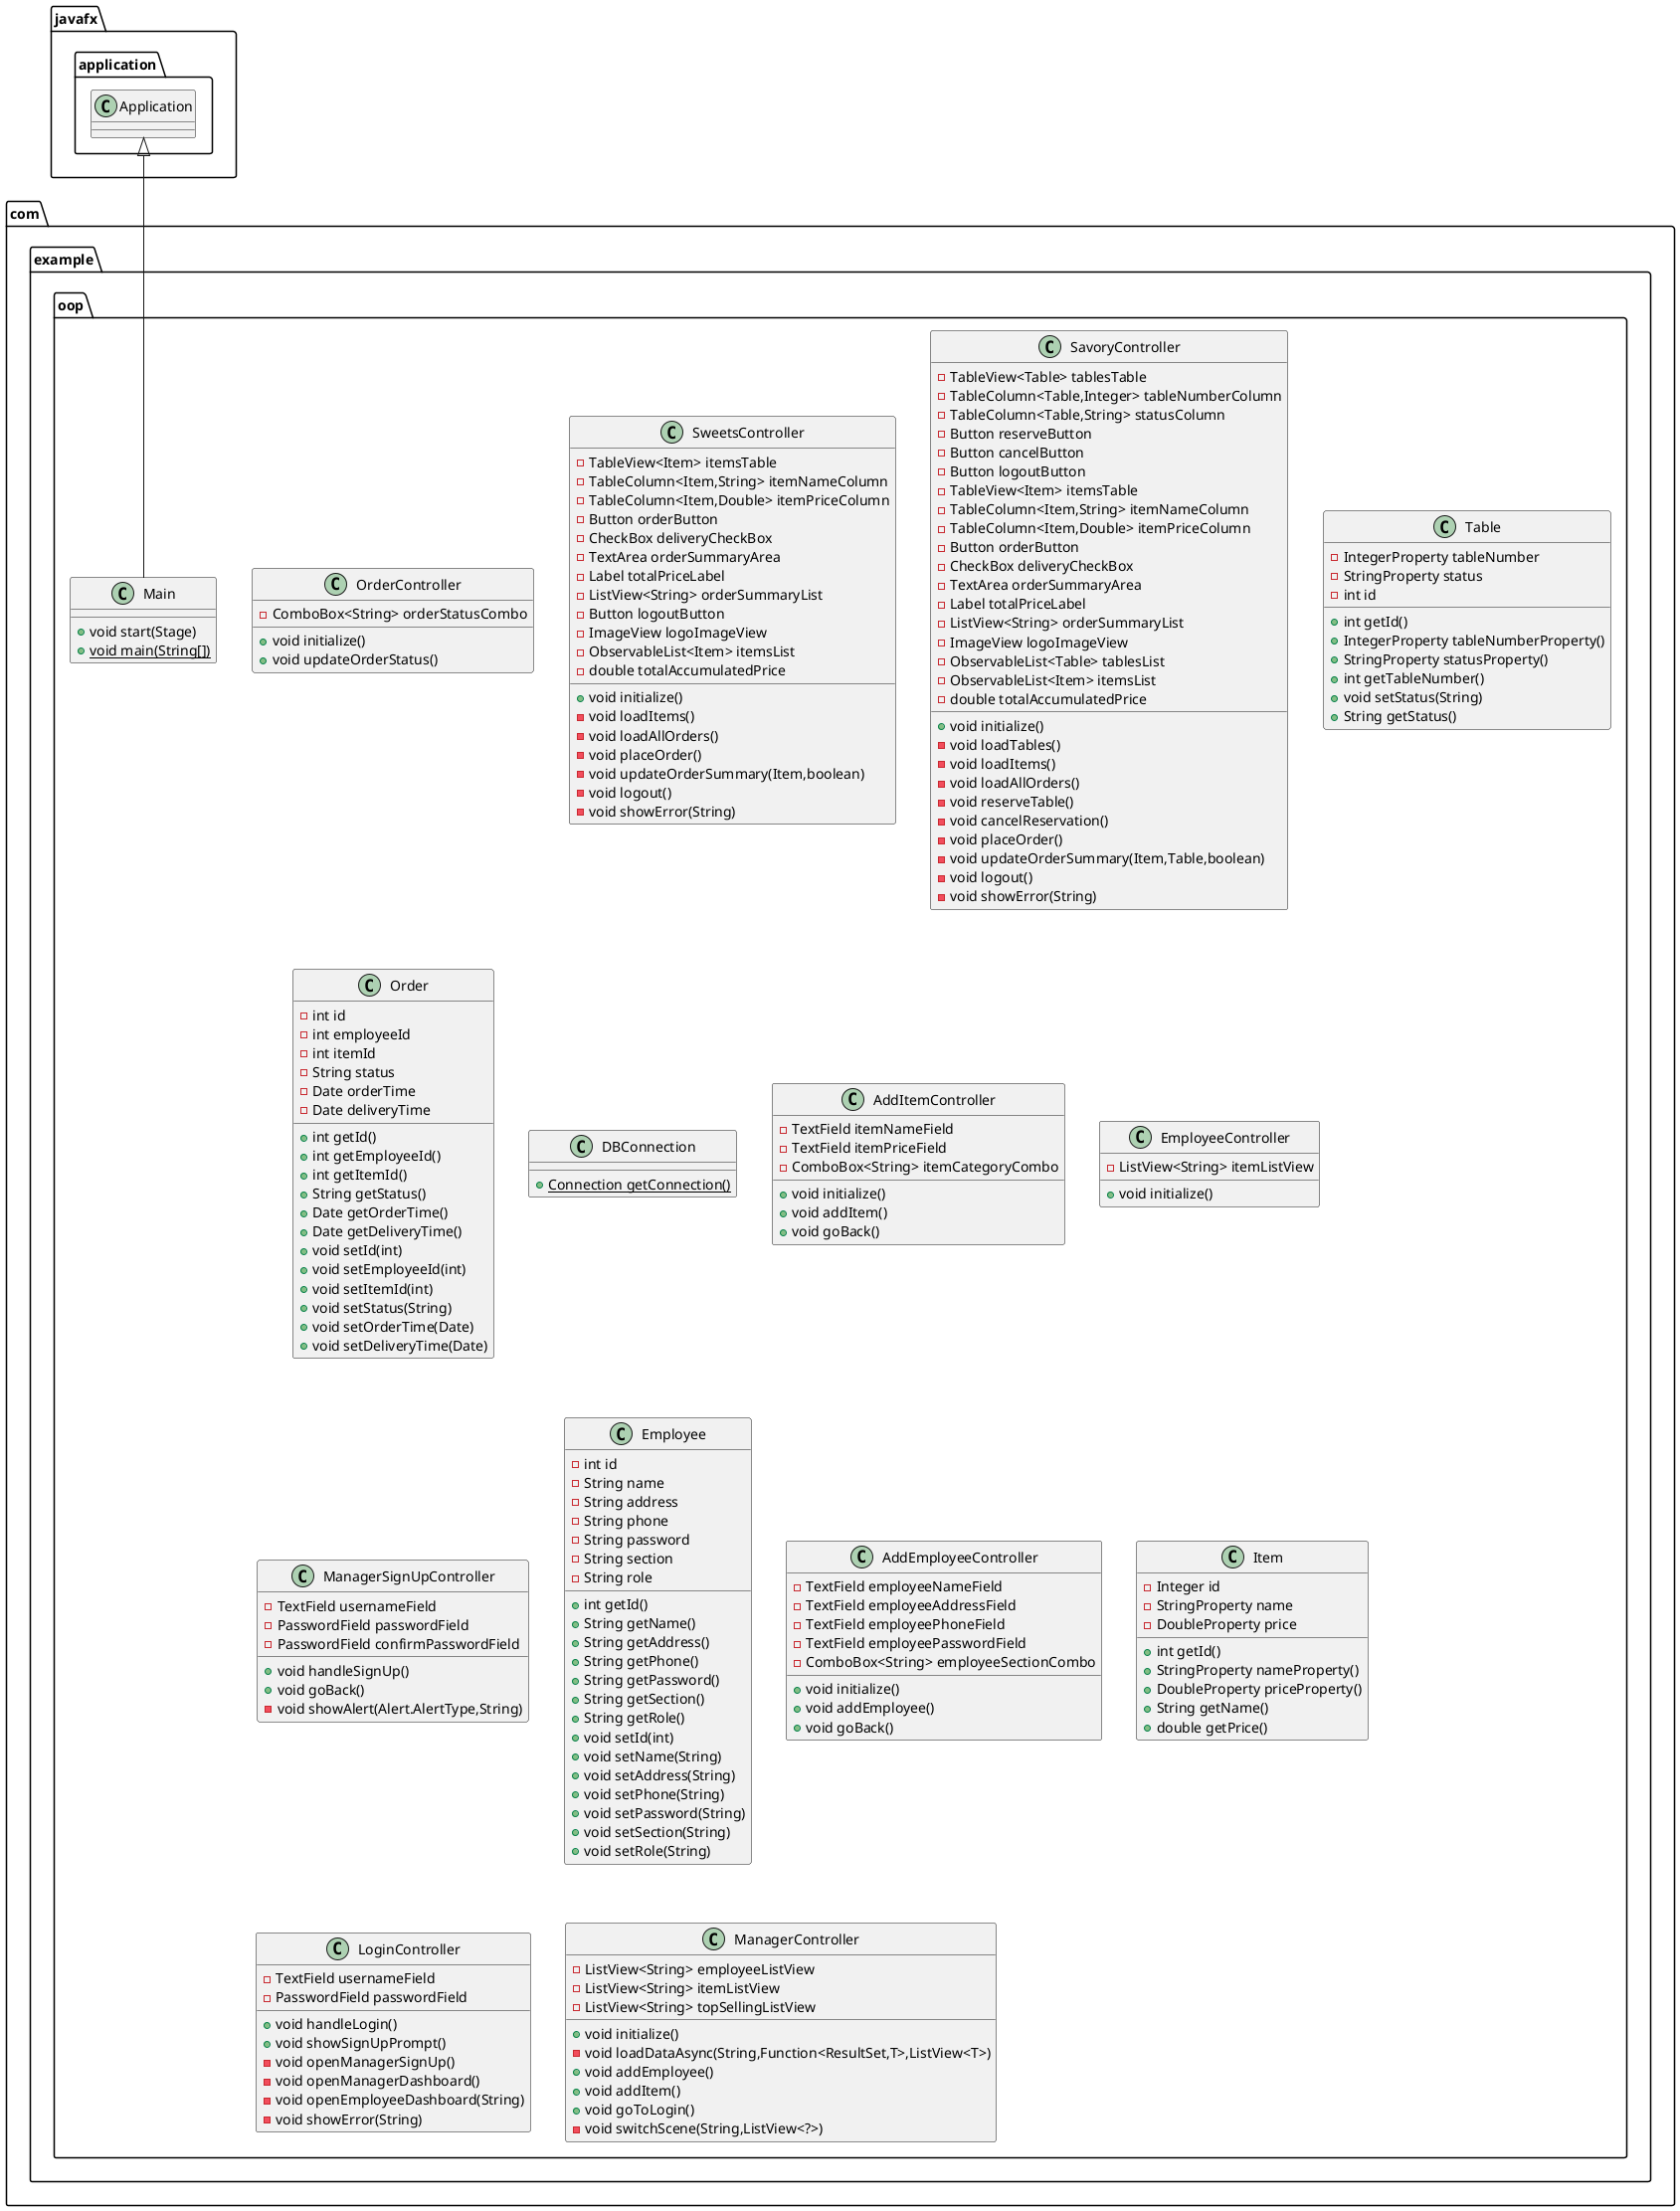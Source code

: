 @startuml
class com.example.oop.OrderController {
- ComboBox<String> orderStatusCombo
+ void initialize()
+ void updateOrderStatus()
}


class com.example.oop.Main {
+ void start(Stage)
+ {static} void main(String[])
}

class com.example.oop.SweetsController {
- TableView<Item> itemsTable
- TableColumn<Item,String> itemNameColumn
- TableColumn<Item,Double> itemPriceColumn
- Button orderButton
- CheckBox deliveryCheckBox
- TextArea orderSummaryArea
- Label totalPriceLabel
- ListView<String> orderSummaryList
- Button logoutButton
- ImageView logoImageView
- ObservableList<Item> itemsList
- double totalAccumulatedPrice
+ void initialize()
- void loadItems()
- void loadAllOrders()
- void placeOrder()
- void updateOrderSummary(Item,boolean)
- void logout()
- void showError(String)
}


class com.example.oop.SavoryController {
- TableView<Table> tablesTable
- TableColumn<Table,Integer> tableNumberColumn
- TableColumn<Table,String> statusColumn
- Button reserveButton
- Button cancelButton
- Button logoutButton
- TableView<Item> itemsTable
- TableColumn<Item,String> itemNameColumn
- TableColumn<Item,Double> itemPriceColumn
- Button orderButton
- CheckBox deliveryCheckBox
- TextArea orderSummaryArea
- Label totalPriceLabel
- ListView<String> orderSummaryList
- ImageView logoImageView
- ObservableList<Table> tablesList
- ObservableList<Item> itemsList
- double totalAccumulatedPrice
+ void initialize()
- void loadTables()
- void loadItems()
- void loadAllOrders()
- void reserveTable()
- void cancelReservation()
- void placeOrder()
- void updateOrderSummary(Item,Table,boolean)
- void logout()
- void showError(String)
}


class com.example.oop.Table {
- IntegerProperty tableNumber
- StringProperty status
- int id
+ int getId()
+ IntegerProperty tableNumberProperty()
+ StringProperty statusProperty()
+ int getTableNumber()
+ void setStatus(String)
+ String getStatus()
}


class com.example.oop.Order {
- int id
- int employeeId
- int itemId
- String status
- Date orderTime
- Date deliveryTime
+ int getId()
+ int getEmployeeId()
+ int getItemId()
+ String getStatus()
+ Date getOrderTime()
+ Date getDeliveryTime()
+ void setId(int)
+ void setEmployeeId(int)
+ void setItemId(int)
+ void setStatus(String)
+ void setOrderTime(Date)
+ void setDeliveryTime(Date)
}


class com.example.oop.DBConnection {
+ {static} Connection getConnection()
}

class com.example.oop.AddItemController {
- TextField itemNameField
- TextField itemPriceField
- ComboBox<String> itemCategoryCombo
+ void initialize()
+ void addItem()
+ void goBack()
}


class com.example.oop.EmployeeController {
- ListView<String> itemListView
+ void initialize()
}


class com.example.oop.ManagerSignUpController {
- TextField usernameField
- PasswordField passwordField
- PasswordField confirmPasswordField
+ void handleSignUp()
+ void goBack()
- void showAlert(Alert.AlertType,String)
}


class com.example.oop.Employee {
- int id
- String name
- String address
- String phone
- String password
- String section
- String role
+ int getId()
+ String getName()
+ String getAddress()
+ String getPhone()
+ String getPassword()
+ String getSection()
+ String getRole()
+ void setId(int)
+ void setName(String)
+ void setAddress(String)
+ void setPhone(String)
+ void setPassword(String)
+ void setSection(String)
+ void setRole(String)
}


class com.example.oop.AddEmployeeController {
- TextField employeeNameField
- TextField employeeAddressField
- TextField employeePhoneField
- TextField employeePasswordField
- ComboBox<String> employeeSectionCombo
+ void initialize()
+ void addEmployee()
+ void goBack()
}


class com.example.oop.Item {
- Integer id
- StringProperty name
- DoubleProperty price
+ int getId()
+ StringProperty nameProperty()
+ DoubleProperty priceProperty()
+ String getName()
+ double getPrice()
}


class com.example.oop.LoginController {
- TextField usernameField
- PasswordField passwordField
+ void handleLogin()
+ void showSignUpPrompt()
- void openManagerSignUp()
- void openManagerDashboard()
- void openEmployeeDashboard(String)
- void showError(String)
}


class com.example.oop.ManagerController {
- ListView<String> employeeListView
- ListView<String> itemListView
- ListView<String> topSellingListView
+ void initialize()
- void loadDataAsync(String,Function<ResultSet,T>,ListView<T>)
+ void addEmployee()
+ void addItem()
+ void goToLogin()
- void switchScene(String,ListView<?>)
}




javafx.application.Application <|-- com.example.oop.Main
@enduml